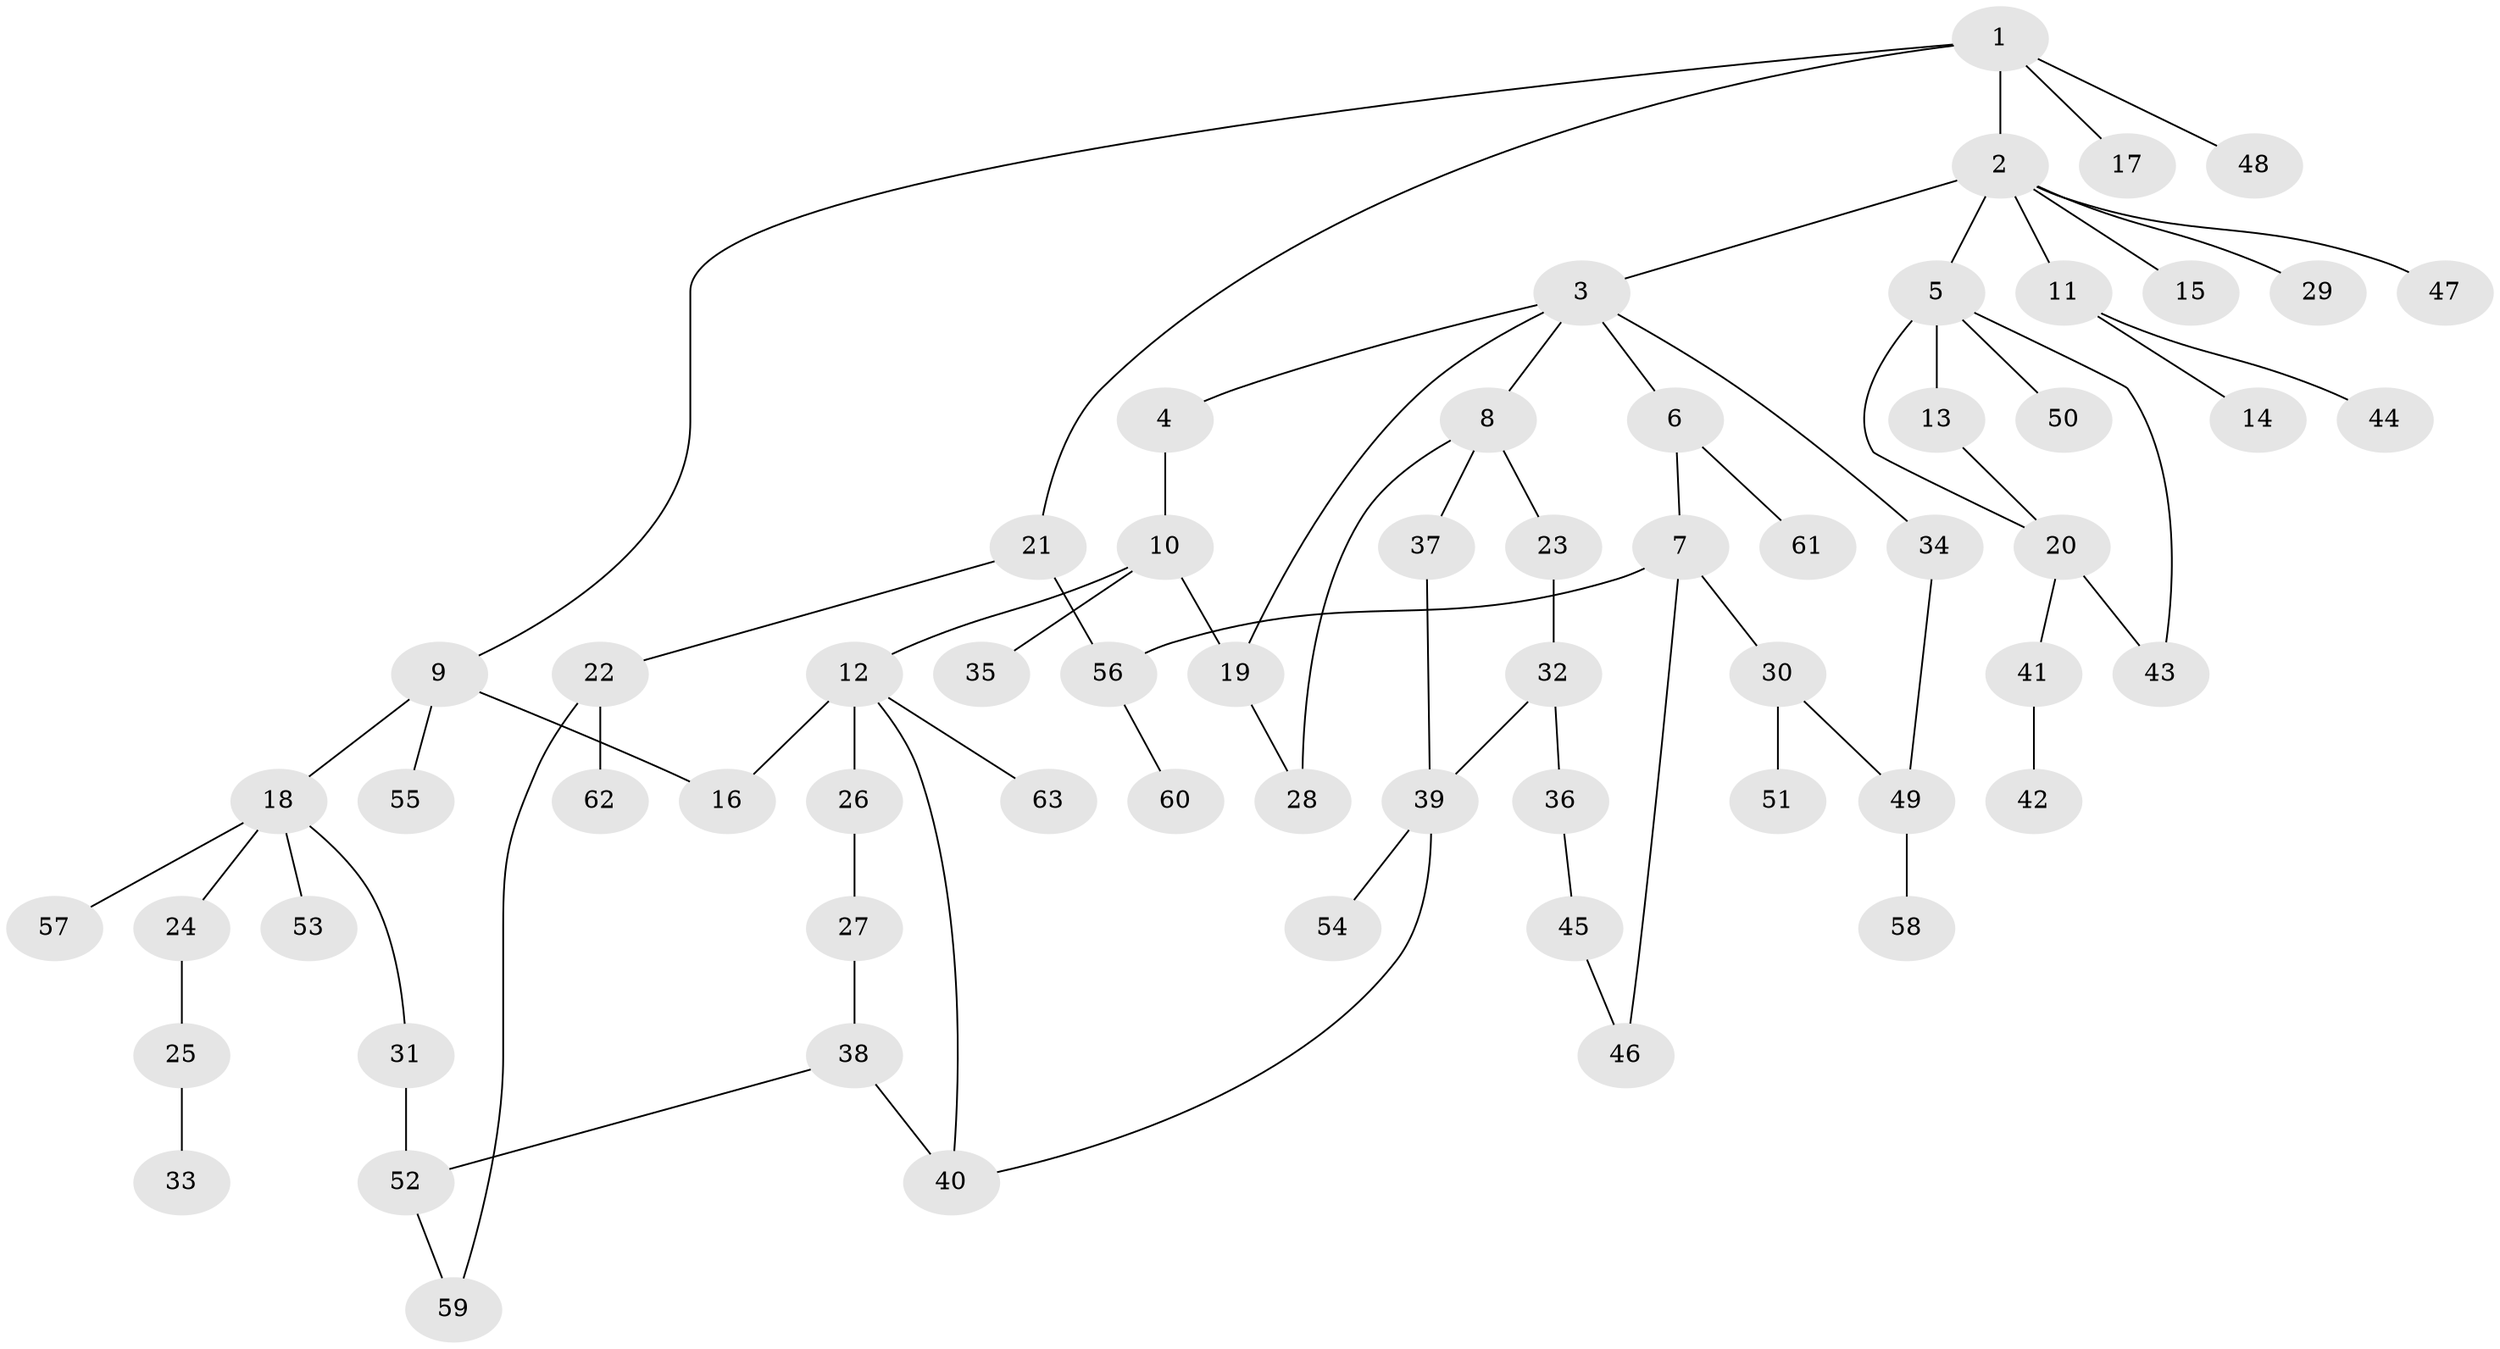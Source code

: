 // coarse degree distribution, {4: 0.11363636363636363, 8: 0.022727272727272728, 7: 0.045454545454545456, 2: 0.18181818181818182, 5: 0.06818181818181818, 1: 0.45454545454545453, 3: 0.11363636363636363}
// Generated by graph-tools (version 1.1) at 2025/41/03/06/25 10:41:30]
// undirected, 63 vertices, 75 edges
graph export_dot {
graph [start="1"]
  node [color=gray90,style=filled];
  1;
  2;
  3;
  4;
  5;
  6;
  7;
  8;
  9;
  10;
  11;
  12;
  13;
  14;
  15;
  16;
  17;
  18;
  19;
  20;
  21;
  22;
  23;
  24;
  25;
  26;
  27;
  28;
  29;
  30;
  31;
  32;
  33;
  34;
  35;
  36;
  37;
  38;
  39;
  40;
  41;
  42;
  43;
  44;
  45;
  46;
  47;
  48;
  49;
  50;
  51;
  52;
  53;
  54;
  55;
  56;
  57;
  58;
  59;
  60;
  61;
  62;
  63;
  1 -- 2;
  1 -- 9;
  1 -- 17;
  1 -- 21;
  1 -- 48;
  2 -- 3;
  2 -- 5;
  2 -- 11;
  2 -- 15;
  2 -- 29;
  2 -- 47;
  3 -- 4;
  3 -- 6;
  3 -- 8;
  3 -- 19;
  3 -- 34;
  4 -- 10;
  5 -- 13;
  5 -- 20;
  5 -- 50;
  5 -- 43;
  6 -- 7;
  6 -- 61;
  7 -- 30;
  7 -- 46;
  7 -- 56;
  8 -- 23;
  8 -- 28;
  8 -- 37;
  9 -- 16;
  9 -- 18;
  9 -- 55;
  10 -- 12;
  10 -- 35;
  10 -- 19;
  11 -- 14;
  11 -- 44;
  12 -- 26;
  12 -- 63;
  12 -- 16;
  12 -- 40;
  13 -- 20;
  18 -- 24;
  18 -- 31;
  18 -- 53;
  18 -- 57;
  19 -- 28;
  20 -- 41;
  20 -- 43;
  21 -- 22;
  21 -- 56;
  22 -- 59;
  22 -- 62;
  23 -- 32;
  24 -- 25;
  25 -- 33;
  26 -- 27;
  27 -- 38;
  30 -- 51;
  30 -- 49;
  31 -- 52;
  32 -- 36;
  32 -- 39;
  34 -- 49;
  36 -- 45;
  37 -- 39;
  38 -- 40;
  38 -- 52;
  39 -- 54;
  39 -- 40;
  41 -- 42;
  45 -- 46;
  49 -- 58;
  52 -- 59;
  56 -- 60;
}
